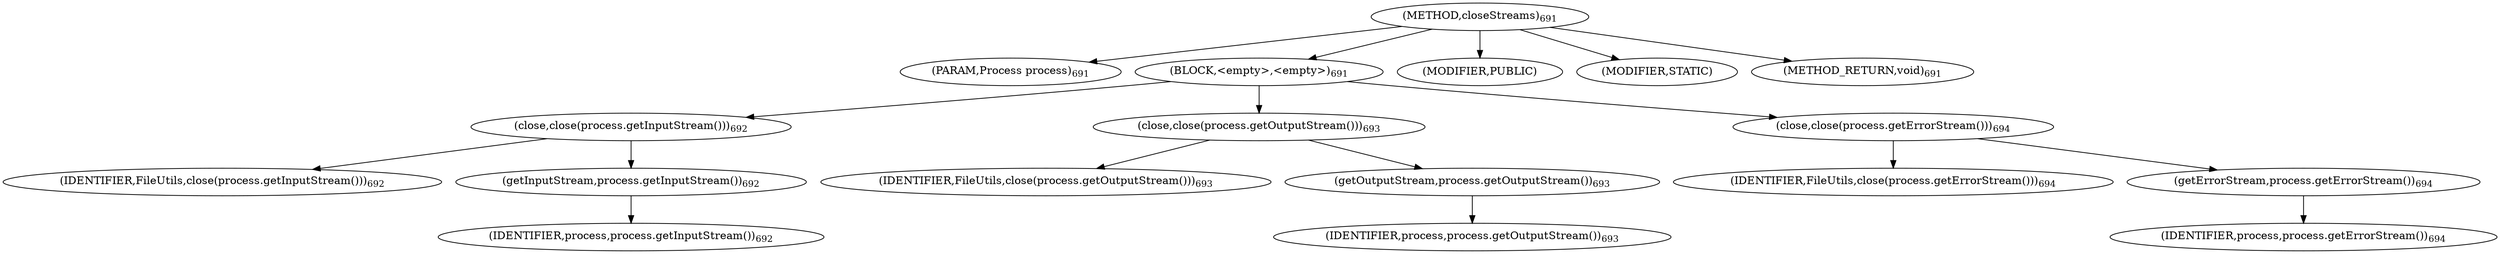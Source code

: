 digraph "closeStreams" {  
"1486" [label = <(METHOD,closeStreams)<SUB>691</SUB>> ]
"1487" [label = <(PARAM,Process process)<SUB>691</SUB>> ]
"1488" [label = <(BLOCK,&lt;empty&gt;,&lt;empty&gt;)<SUB>691</SUB>> ]
"1489" [label = <(close,close(process.getInputStream()))<SUB>692</SUB>> ]
"1490" [label = <(IDENTIFIER,FileUtils,close(process.getInputStream()))<SUB>692</SUB>> ]
"1491" [label = <(getInputStream,process.getInputStream())<SUB>692</SUB>> ]
"1492" [label = <(IDENTIFIER,process,process.getInputStream())<SUB>692</SUB>> ]
"1493" [label = <(close,close(process.getOutputStream()))<SUB>693</SUB>> ]
"1494" [label = <(IDENTIFIER,FileUtils,close(process.getOutputStream()))<SUB>693</SUB>> ]
"1495" [label = <(getOutputStream,process.getOutputStream())<SUB>693</SUB>> ]
"1496" [label = <(IDENTIFIER,process,process.getOutputStream())<SUB>693</SUB>> ]
"1497" [label = <(close,close(process.getErrorStream()))<SUB>694</SUB>> ]
"1498" [label = <(IDENTIFIER,FileUtils,close(process.getErrorStream()))<SUB>694</SUB>> ]
"1499" [label = <(getErrorStream,process.getErrorStream())<SUB>694</SUB>> ]
"1500" [label = <(IDENTIFIER,process,process.getErrorStream())<SUB>694</SUB>> ]
"1501" [label = <(MODIFIER,PUBLIC)> ]
"1502" [label = <(MODIFIER,STATIC)> ]
"1503" [label = <(METHOD_RETURN,void)<SUB>691</SUB>> ]
  "1486" -> "1487" 
  "1486" -> "1488" 
  "1486" -> "1501" 
  "1486" -> "1502" 
  "1486" -> "1503" 
  "1488" -> "1489" 
  "1488" -> "1493" 
  "1488" -> "1497" 
  "1489" -> "1490" 
  "1489" -> "1491" 
  "1491" -> "1492" 
  "1493" -> "1494" 
  "1493" -> "1495" 
  "1495" -> "1496" 
  "1497" -> "1498" 
  "1497" -> "1499" 
  "1499" -> "1500" 
}

